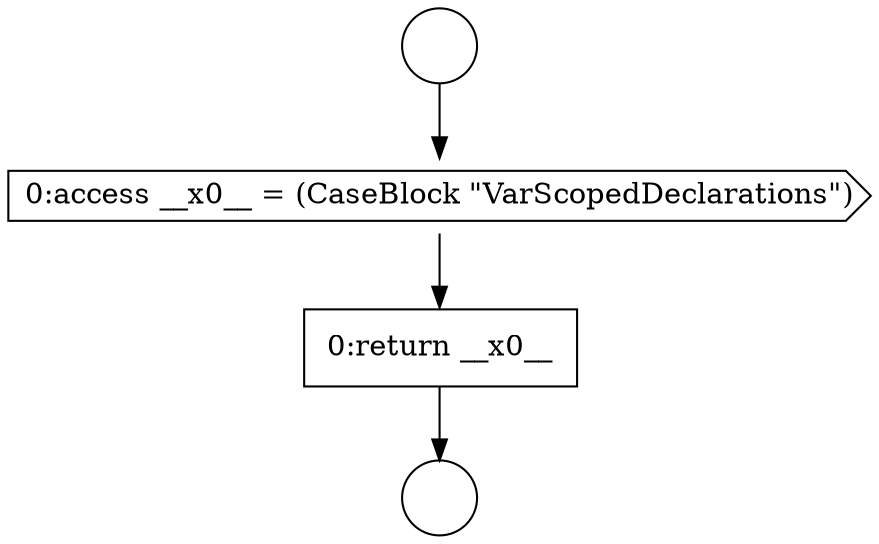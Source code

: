digraph {
  node7057 [shape=circle label=" " color="black" fillcolor="white" style=filled]
  node7059 [shape=cds, label=<<font color="black">0:access __x0__ = (CaseBlock &quot;VarScopedDeclarations&quot;)</font>> color="black" fillcolor="white" style=filled]
  node7060 [shape=none, margin=0, label=<<font color="black">
    <table border="0" cellborder="1" cellspacing="0" cellpadding="10">
      <tr><td align="left">0:return __x0__</td></tr>
    </table>
  </font>> color="black" fillcolor="white" style=filled]
  node7058 [shape=circle label=" " color="black" fillcolor="white" style=filled]
  node7057 -> node7059 [ color="black"]
  node7059 -> node7060 [ color="black"]
  node7060 -> node7058 [ color="black"]
}
